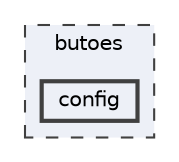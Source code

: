 digraph "butoes/config"
{
 // LATEX_PDF_SIZE
  bgcolor="transparent";
  edge [fontname=Helvetica,fontsize=10,labelfontname=Helvetica,labelfontsize=10];
  node [fontname=Helvetica,fontsize=10,shape=box,height=0.2,width=0.4];
  compound=true
  subgraph clusterdir_779bad316fc653ce8cf84897c99c3e40 {
    graph [ bgcolor="#edf0f7", pencolor="grey25", label="butoes", fontname=Helvetica,fontsize=10 style="filled,dashed", URL="dir_779bad316fc653ce8cf84897c99c3e40.html",tooltip=""]
  dir_2cc058e5f78efbab562bf7847824ef33 [label="config", fillcolor="#edf0f7", color="grey25", style="filled,bold", URL="dir_2cc058e5f78efbab562bf7847824ef33.html",tooltip=""];
  }
}
